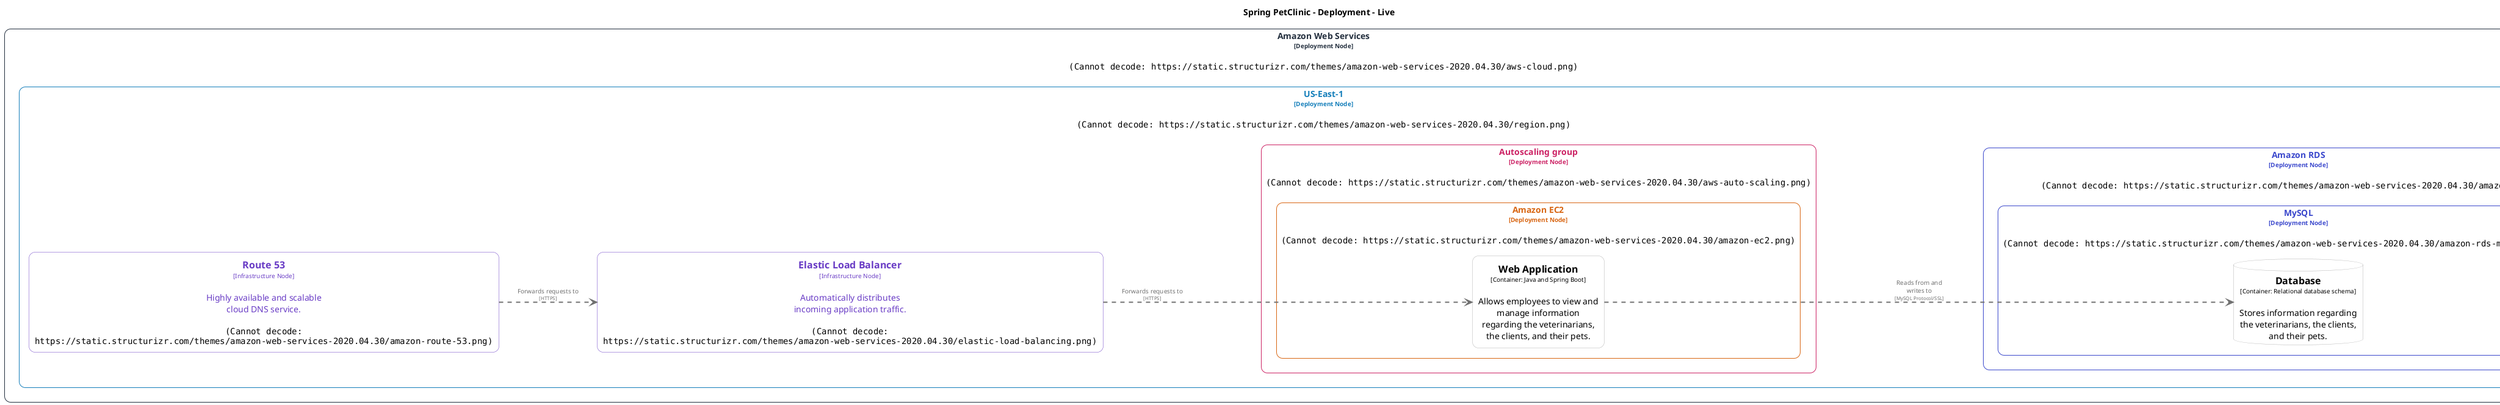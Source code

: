 @startuml
set separator none
title Spring PetClinic - Deployment - Live

left to right direction
skinparam ranksep 60
skinparam nodesep 30

skinparam {
  arrowFontSize 10
  defaultTextAlignment center
  wrapWidth 200
  maxMessageSize 100
}

hide stereotype

skinparam rectangle<<Live.AmazonWebServices.USEast1.Autoscalinggroup.AmazonEC2>> {
  BackgroundColor #ffffff
  FontColor #d86613
  BorderColor #d86613
  roundCorner 20
  shadowing false
}
skinparam rectangle<<Live.AmazonWebServices.USEast1.AmazonRDS>> {
  BackgroundColor #ffffff
  FontColor #3b48cc
  BorderColor #3b48cc
  roundCorner 20
  shadowing false
}
skinparam rectangle<<Live.AmazonWebServices>> {
  BackgroundColor #ffffff
  FontColor #232f3e
  BorderColor #232f3e
  roundCorner 20
  shadowing false
}
skinparam rectangle<<Live.AmazonWebServices.USEast1.Autoscalinggroup>> {
  BackgroundColor #ffffff
  FontColor #cc2264
  BorderColor #cc2264
  roundCorner 20
  shadowing false
}
skinparam database<<Live.AmazonWebServices.USEast1.AmazonRDS.MySQL.Database_1>> {
  BackgroundColor #ffffff
  FontColor #000000
  BorderColor #b2b2b2
  shadowing false
}
skinparam rectangle<<Live.AmazonWebServices.USEast1.ElasticLoadBalancer>> {
  BackgroundColor #ffffff
  FontColor #693cc5
  BorderColor #693cc5
  roundCorner 20
  shadowing false
}
skinparam rectangle<<Live.AmazonWebServices.USEast1.AmazonRDS.MySQL>> {
  BackgroundColor #ffffff
  FontColor #3b48cc
  BorderColor #3b48cc
  roundCorner 20
  shadowing false
}
skinparam rectangle<<Live.AmazonWebServices.USEast1.Route53>> {
  BackgroundColor #ffffff
  FontColor #693cc5
  BorderColor #693cc5
  roundCorner 20
  shadowing false
}
skinparam rectangle<<Live.AmazonWebServices.USEast1>> {
  BackgroundColor #ffffff
  FontColor #147eba
  BorderColor #147eba
  roundCorner 20
  shadowing false
}
skinparam rectangle<<Live.AmazonWebServices.USEast1.Autoscalinggroup.AmazonEC2.WebApplication_1>> {
  BackgroundColor #ffffff
  FontColor #000000
  BorderColor #b2b2b2
  roundCorner 20
  shadowing false
}

rectangle "Amazon Web Services\n<size:10>[Deployment Node]</size>\n\n<img:https://static.structurizr.com/themes/amazon-web-services-2020.04.30/aws-cloud.png{scale=0.21428571428571427}>" <<Live.AmazonWebServices>> as Live.AmazonWebServices {
  rectangle "US-East-1\n<size:10>[Deployment Node]</size>\n\n<img:https://static.structurizr.com/themes/amazon-web-services-2020.04.30/region.png{scale=0.21428571428571427}>" <<Live.AmazonWebServices.USEast1>> as Live.AmazonWebServices.USEast1 {
    rectangle "Amazon RDS\n<size:10>[Deployment Node]</size>\n\n<img:https://static.structurizr.com/themes/amazon-web-services-2020.04.30/amazon-rds.png{scale=0.1}>" <<Live.AmazonWebServices.USEast1.AmazonRDS>> as Live.AmazonWebServices.USEast1.AmazonRDS {
      rectangle "MySQL\n<size:10>[Deployment Node]</size>\n\n<img:https://static.structurizr.com/themes/amazon-web-services-2020.04.30/amazon-rds-mysql-instance.png{scale=0.15}>" <<Live.AmazonWebServices.USEast1.AmazonRDS.MySQL>> as Live.AmazonWebServices.USEast1.AmazonRDS.MySQL {
        database "==Database\n<size:10>[Container: Relational database schema]</size>\n\nStores information regarding the veterinarians, the clients, and their pets." <<Live.AmazonWebServices.USEast1.AmazonRDS.MySQL.Database_1>> as Live.AmazonWebServices.USEast1.AmazonRDS.MySQL.Database_1
      }

    }

    rectangle "==Route 53\n<size:10>[Infrastructure Node]</size>\n\nHighly available and scalable cloud DNS service.\n\n<img:https://static.structurizr.com/themes/amazon-web-services-2020.04.30/amazon-route-53.png{scale=0.1}>" <<Live.AmazonWebServices.USEast1.Route53>> as Live.AmazonWebServices.USEast1.Route53
    rectangle "==Elastic Load Balancer\n<size:10>[Infrastructure Node]</size>\n\nAutomatically distributes incoming application traffic.\n\n<img:https://static.structurizr.com/themes/amazon-web-services-2020.04.30/elastic-load-balancing.png{scale=0.1}>" <<Live.AmazonWebServices.USEast1.ElasticLoadBalancer>> as Live.AmazonWebServices.USEast1.ElasticLoadBalancer
    rectangle "Autoscaling group\n<size:10>[Deployment Node]</size>\n\n<img:https://static.structurizr.com/themes/amazon-web-services-2020.04.30/aws-auto-scaling.png{scale=0.1}>" <<Live.AmazonWebServices.USEast1.Autoscalinggroup>> as Live.AmazonWebServices.USEast1.Autoscalinggroup {
      rectangle "Amazon EC2\n<size:10>[Deployment Node]</size>\n\n<img:https://static.structurizr.com/themes/amazon-web-services-2020.04.30/amazon-ec2.png{scale=0.1}>" <<Live.AmazonWebServices.USEast1.Autoscalinggroup.AmazonEC2>> as Live.AmazonWebServices.USEast1.Autoscalinggroup.AmazonEC2 {
        rectangle "==Web Application\n<size:10>[Container: Java and Spring Boot]</size>\n\nAllows employees to view and manage information regarding the veterinarians, the clients, and their pets." <<Live.AmazonWebServices.USEast1.Autoscalinggroup.AmazonEC2.WebApplication_1>> as Live.AmazonWebServices.USEast1.Autoscalinggroup.AmazonEC2.WebApplication_1
      }

    }

  }

}

Live.AmazonWebServices.USEast1.Autoscalinggroup.AmazonEC2.WebApplication_1 .[#707070,thickness=2].> Live.AmazonWebServices.USEast1.AmazonRDS.MySQL.Database_1 : "<color:#707070>Reads from and writes to\n<color:#707070><size:8>[MySQL Protocol/SSL]</size>"
Live.AmazonWebServices.USEast1.Route53 .[#707070,thickness=2].> Live.AmazonWebServices.USEast1.ElasticLoadBalancer : "<color:#707070>Forwards requests to\n<color:#707070><size:8>[HTTPS]</size>"
Live.AmazonWebServices.USEast1.ElasticLoadBalancer .[#707070,thickness=2].> Live.AmazonWebServices.USEast1.Autoscalinggroup.AmazonEC2.WebApplication_1 : "<color:#707070>Forwards requests to\n<color:#707070><size:8>[HTTPS]</size>"
@enduml